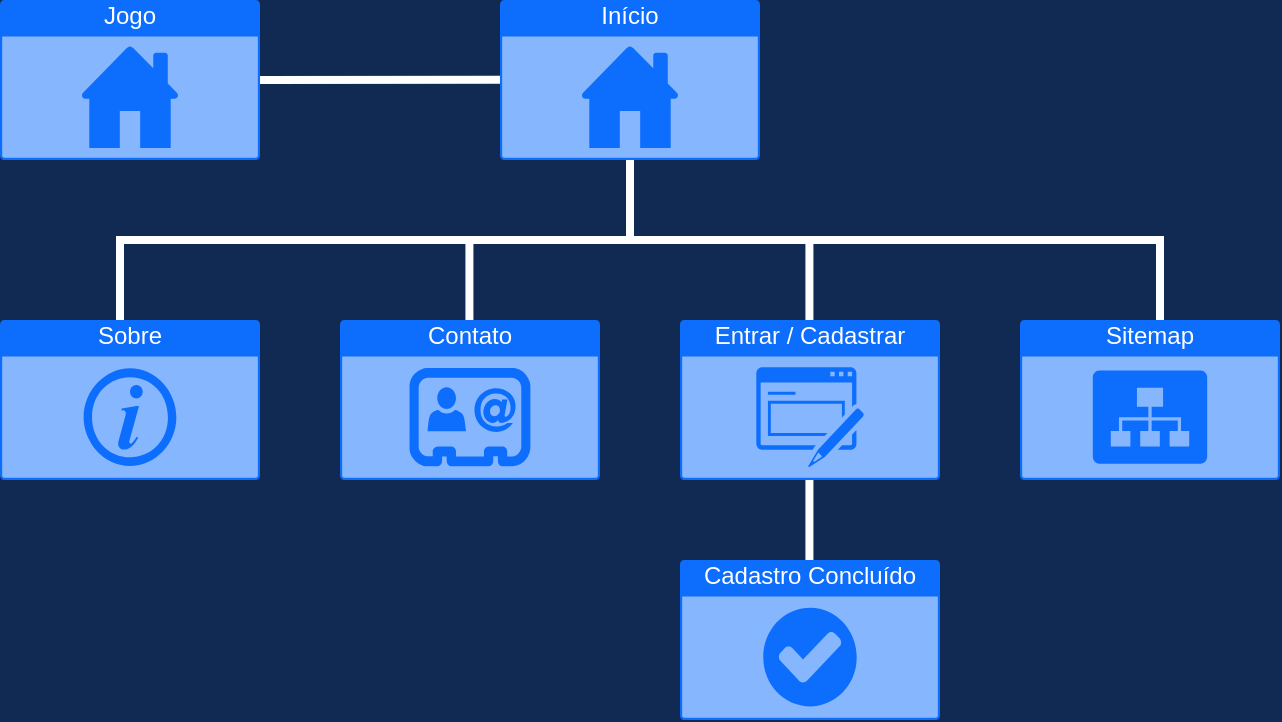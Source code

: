 <mxfile>
    <diagram id="Bl7pLO4Amx4-Vwqpgp-S" name="Page-1">
        <mxGraphModel dx="1026" dy="496" grid="0" gridSize="10" guides="1" tooltips="1" connect="1" arrows="1" fold="1" page="1" pageScale="1" pageWidth="850" pageHeight="1100" background="#112A53" math="0" shadow="0">
            <root>
                <mxCell id="0"/>
                <mxCell id="1" parent="0"/>
                <mxCell id="6" value="Início" style="html=1;whiteSpace=wrap;strokeColor=none;fillColor=#0D6EFD;labelPosition=center;verticalLabelPosition=middle;verticalAlign=top;align=center;fontSize=12;outlineConnect=0;spacingTop=-6;fontColor=#FFFFFF;sketch=0;shape=mxgraph.sitemap.home;" parent="1" vertex="1">
                    <mxGeometry x="350" y="200" width="130" height="80" as="geometry"/>
                </mxCell>
                <mxCell id="8" value="Contato" style="html=1;whiteSpace=wrap;strokeColor=none;fillColor=#0D6EFD;labelPosition=center;verticalLabelPosition=middle;verticalAlign=top;align=center;fontSize=12;outlineConnect=0;spacingTop=-6;fontColor=#FFFFFF;sketch=0;shape=mxgraph.sitemap.contact;" parent="1" vertex="1">
                    <mxGeometry x="270" y="360" width="130" height="80" as="geometry"/>
                </mxCell>
                <mxCell id="10" value="Sobre" style="html=1;whiteSpace=wrap;strokeColor=none;fillColor=#0D6EFD;labelPosition=center;verticalLabelPosition=middle;verticalAlign=top;align=center;fontSize=12;outlineConnect=0;spacingTop=-6;fontColor=#FFFFFF;sketch=0;shape=mxgraph.sitemap.info;" parent="1" vertex="1">
                    <mxGeometry x="100" y="360" width="130" height="80" as="geometry"/>
                </mxCell>
                <mxCell id="12" value="Sitemap" style="html=1;whiteSpace=wrap;strokeColor=none;fillColor=#0D6EFD;labelPosition=center;verticalLabelPosition=middle;verticalAlign=top;align=center;fontSize=12;outlineConnect=0;spacingTop=-6;fontColor=#FFFFFF;sketch=0;shape=mxgraph.sitemap.sitemap;" parent="1" vertex="1">
                    <mxGeometry x="610" y="360" width="130" height="80" as="geometry"/>
                </mxCell>
                <mxCell id="13" value="Entrar / Cadastrar" style="html=1;whiteSpace=wrap;strokeColor=none;fillColor=#0D6EFD;labelPosition=center;verticalLabelPosition=middle;verticalAlign=top;align=center;fontSize=12;outlineConnect=0;spacingTop=-6;fontColor=#FFFFFF;sketch=0;shape=mxgraph.sitemap.form;" parent="1" vertex="1">
                    <mxGeometry x="440" y="360" width="130" height="80" as="geometry"/>
                </mxCell>
                <mxCell id="14" value="Cadastro Concluído" style="html=1;whiteSpace=wrap;strokeColor=none;fillColor=#0D6EFD;labelPosition=center;verticalLabelPosition=middle;verticalAlign=top;align=center;fontSize=12;outlineConnect=0;spacingTop=-6;fontColor=#FFFFFF;sketch=0;shape=mxgraph.sitemap.success;" parent="1" vertex="1">
                    <mxGeometry x="440" y="480" width="130" height="80" as="geometry"/>
                </mxCell>
                <mxCell id="17" value="" style="endArrow=none;html=1;strokeWidth=4;strokeColor=#FFFFFF;" parent="1" edge="1">
                    <mxGeometry width="50" height="50" relative="1" as="geometry">
                        <mxPoint x="158" y="320" as="sourcePoint"/>
                        <mxPoint x="682" y="320" as="targetPoint"/>
                    </mxGeometry>
                </mxCell>
                <mxCell id="18" value="" style="endArrow=none;html=1;entryX=0.5;entryY=1;entryDx=0;entryDy=0;entryPerimeter=0;strokeColor=#FFFFFF;strokeWidth=4;" parent="1" target="6" edge="1">
                    <mxGeometry width="50" height="50" relative="1" as="geometry">
                        <mxPoint x="415" y="320" as="sourcePoint"/>
                        <mxPoint x="460" y="400" as="targetPoint"/>
                    </mxGeometry>
                </mxCell>
                <mxCell id="19" value="" style="endArrow=none;html=1;strokeColor=#FFFFFF;strokeWidth=4;" parent="1" edge="1">
                    <mxGeometry width="50" height="50" relative="1" as="geometry">
                        <mxPoint x="160" y="360" as="sourcePoint"/>
                        <mxPoint x="160" y="320" as="targetPoint"/>
                    </mxGeometry>
                </mxCell>
                <mxCell id="20" value="" style="endArrow=none;html=1;strokeColor=#FFFFFF;strokeWidth=4;" parent="1" edge="1">
                    <mxGeometry width="50" height="50" relative="1" as="geometry">
                        <mxPoint x="334.71" y="360" as="sourcePoint"/>
                        <mxPoint x="334.71" y="320" as="targetPoint"/>
                    </mxGeometry>
                </mxCell>
                <mxCell id="21" value="" style="endArrow=none;html=1;strokeColor=#FFFFFF;strokeWidth=4;" parent="1" edge="1">
                    <mxGeometry width="50" height="50" relative="1" as="geometry">
                        <mxPoint x="504.71" y="360" as="sourcePoint"/>
                        <mxPoint x="504.71" y="320" as="targetPoint"/>
                    </mxGeometry>
                </mxCell>
                <mxCell id="22" value="" style="endArrow=none;html=1;strokeColor=#FFFFFF;strokeWidth=4;" parent="1" edge="1">
                    <mxGeometry width="50" height="50" relative="1" as="geometry">
                        <mxPoint x="680" y="360" as="sourcePoint"/>
                        <mxPoint x="680" y="320" as="targetPoint"/>
                    </mxGeometry>
                </mxCell>
                <mxCell id="23" value="" style="endArrow=none;html=1;strokeColor=#FFFFFF;strokeWidth=4;" parent="1" edge="1">
                    <mxGeometry width="50" height="50" relative="1" as="geometry">
                        <mxPoint x="504.71" y="480" as="sourcePoint"/>
                        <mxPoint x="504.71" y="440" as="targetPoint"/>
                    </mxGeometry>
                </mxCell>
                <mxCell id="24" value="" style="endArrow=none;html=1;entryX=0.5;entryY=1;entryDx=0;entryDy=0;entryPerimeter=0;strokeColor=#FFFFFF;strokeWidth=4;exitX=1;exitY=0.5;exitDx=0;exitDy=0;exitPerimeter=0;" edge="1" parent="1" source="25">
                    <mxGeometry width="50" height="50" relative="1" as="geometry">
                        <mxPoint x="231" y="240" as="sourcePoint"/>
                        <mxPoint x="350" y="239.89" as="targetPoint"/>
                    </mxGeometry>
                </mxCell>
                <mxCell id="25" value="Jogo" style="html=1;whiteSpace=wrap;strokeColor=none;fillColor=#0D6EFD;labelPosition=center;verticalLabelPosition=middle;verticalAlign=top;align=center;fontSize=12;outlineConnect=0;spacingTop=-6;fontColor=#FFFFFF;sketch=0;shape=mxgraph.sitemap.home;" vertex="1" parent="1">
                    <mxGeometry x="100" y="200" width="130" height="80" as="geometry"/>
                </mxCell>
            </root>
        </mxGraphModel>
    </diagram>
</mxfile>